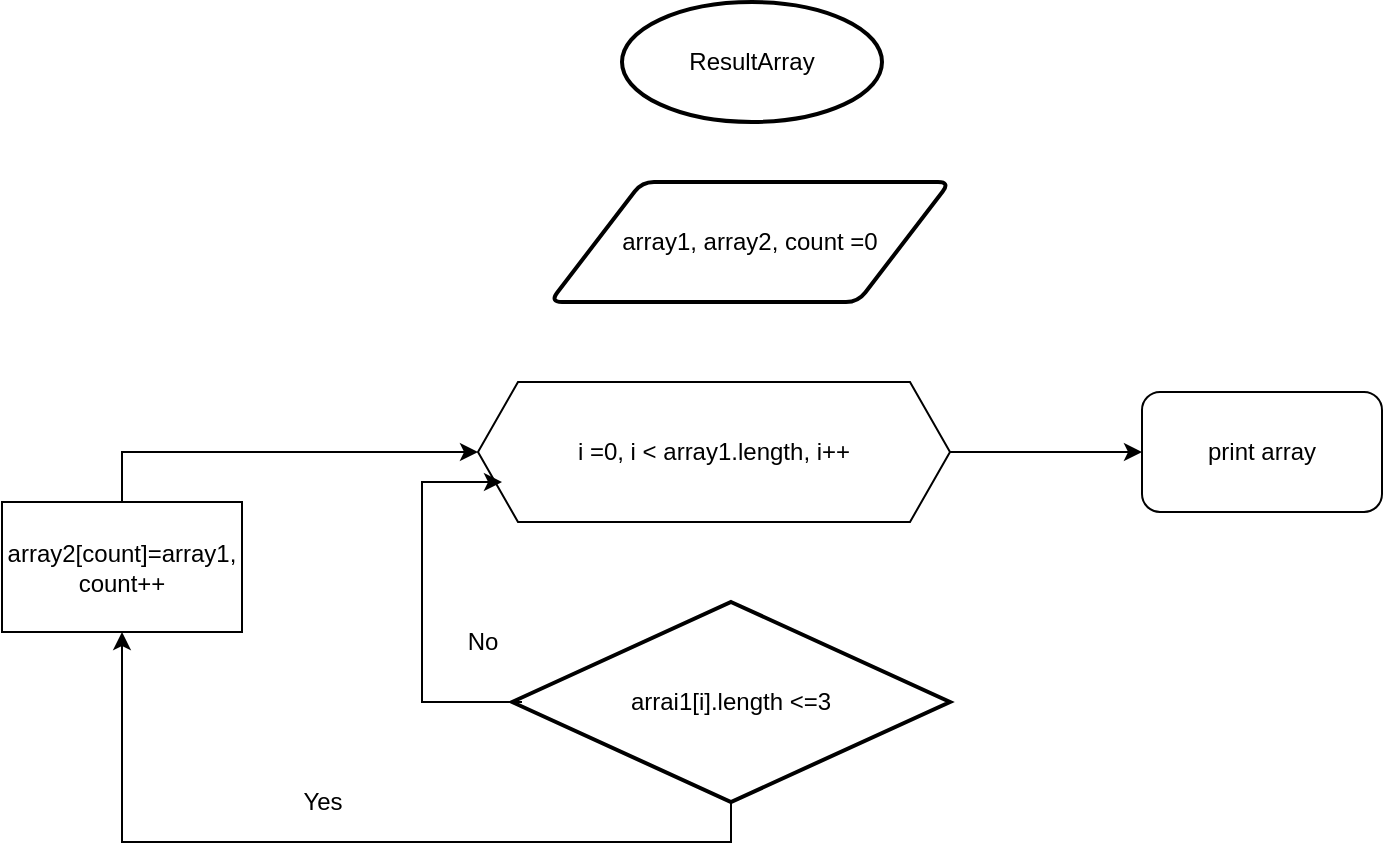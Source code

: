 <mxfile version="21.0.10" type="device"><diagram name="Страница 1" id="OWD2ExDpdf3KRP8oyvcX"><mxGraphModel dx="1050" dy="732" grid="1" gridSize="10" guides="1" tooltips="1" connect="1" arrows="1" fold="1" page="1" pageScale="1" pageWidth="827" pageHeight="1169" math="0" shadow="0"><root><mxCell id="0"/><mxCell id="1" parent="0"/><mxCell id="ToLmPfiLh__OVtzTEdJk-1" value="ResultArray" style="strokeWidth=2;html=1;shape=mxgraph.flowchart.start_1;whiteSpace=wrap;" vertex="1" parent="1"><mxGeometry x="350" y="60" width="130" height="60" as="geometry"/></mxCell><mxCell id="ToLmPfiLh__OVtzTEdJk-3" value="array1, array2, count =0" style="shape=parallelogram;html=1;strokeWidth=2;perimeter=parallelogramPerimeter;whiteSpace=wrap;rounded=1;arcSize=12;size=0.23;" vertex="1" parent="1"><mxGeometry x="314" y="150" width="200" height="60" as="geometry"/></mxCell><mxCell id="ToLmPfiLh__OVtzTEdJk-16" style="edgeStyle=orthogonalEdgeStyle;rounded=0;orthogonalLoop=1;jettySize=auto;html=1;exitX=1;exitY=0.5;exitDx=0;exitDy=0;entryX=0;entryY=0.5;entryDx=0;entryDy=0;" edge="1" parent="1" source="ToLmPfiLh__OVtzTEdJk-5" target="ToLmPfiLh__OVtzTEdJk-7"><mxGeometry relative="1" as="geometry"/></mxCell><mxCell id="ToLmPfiLh__OVtzTEdJk-5" value="i =0, i &amp;lt; array1.length, i++" style="shape=hexagon;perimeter=hexagonPerimeter2;whiteSpace=wrap;html=1;fixedSize=1;" vertex="1" parent="1"><mxGeometry x="278" y="250" width="236" height="70" as="geometry"/></mxCell><mxCell id="ToLmPfiLh__OVtzTEdJk-7" value="print array" style="rounded=1;whiteSpace=wrap;html=1;" vertex="1" parent="1"><mxGeometry x="610" y="255" width="120" height="60" as="geometry"/></mxCell><mxCell id="ToLmPfiLh__OVtzTEdJk-14" style="edgeStyle=orthogonalEdgeStyle;rounded=0;orthogonalLoop=1;jettySize=auto;html=1;exitX=0.5;exitY=1;exitDx=0;exitDy=0;exitPerimeter=0;" edge="1" parent="1" source="ToLmPfiLh__OVtzTEdJk-8" target="ToLmPfiLh__OVtzTEdJk-9"><mxGeometry relative="1" as="geometry"><mxPoint x="100" y="380" as="targetPoint"/><Array as="points"><mxPoint x="405" y="480"/><mxPoint x="100" y="480"/></Array></mxGeometry></mxCell><mxCell id="ToLmPfiLh__OVtzTEdJk-8" value="arrai1[i].length &amp;lt;=3" style="strokeWidth=2;html=1;shape=mxgraph.flowchart.decision;whiteSpace=wrap;" vertex="1" parent="1"><mxGeometry x="295" y="360" width="219" height="100" as="geometry"/></mxCell><mxCell id="ToLmPfiLh__OVtzTEdJk-15" style="edgeStyle=orthogonalEdgeStyle;rounded=0;orthogonalLoop=1;jettySize=auto;html=1;exitX=0.5;exitY=0;exitDx=0;exitDy=0;entryX=0;entryY=0.5;entryDx=0;entryDy=0;" edge="1" parent="1" source="ToLmPfiLh__OVtzTEdJk-9" target="ToLmPfiLh__OVtzTEdJk-5"><mxGeometry relative="1" as="geometry"/></mxCell><mxCell id="ToLmPfiLh__OVtzTEdJk-9" value="array2[count]=array1,&lt;br&gt;count++" style="rounded=0;whiteSpace=wrap;html=1;" vertex="1" parent="1"><mxGeometry x="40" y="310" width="120" height="65" as="geometry"/></mxCell><mxCell id="ToLmPfiLh__OVtzTEdJk-12" value="" style="endArrow=classic;html=1;rounded=0;" edge="1" parent="1"><mxGeometry width="50" height="50" relative="1" as="geometry"><mxPoint x="300" y="410" as="sourcePoint"/><mxPoint x="290" y="300" as="targetPoint"/><Array as="points"><mxPoint x="250" y="410"/><mxPoint x="250" y="300"/></Array></mxGeometry></mxCell><mxCell id="ToLmPfiLh__OVtzTEdJk-17" value="Yes" style="text;html=1;align=center;verticalAlign=middle;resizable=0;points=[];autosize=1;strokeColor=none;fillColor=none;" vertex="1" parent="1"><mxGeometry x="180" y="445" width="40" height="30" as="geometry"/></mxCell><mxCell id="ToLmPfiLh__OVtzTEdJk-18" value="No" style="text;html=1;align=center;verticalAlign=middle;resizable=0;points=[];autosize=1;strokeColor=none;fillColor=none;" vertex="1" parent="1"><mxGeometry x="260" y="365" width="40" height="30" as="geometry"/></mxCell></root></mxGraphModel></diagram></mxfile>
